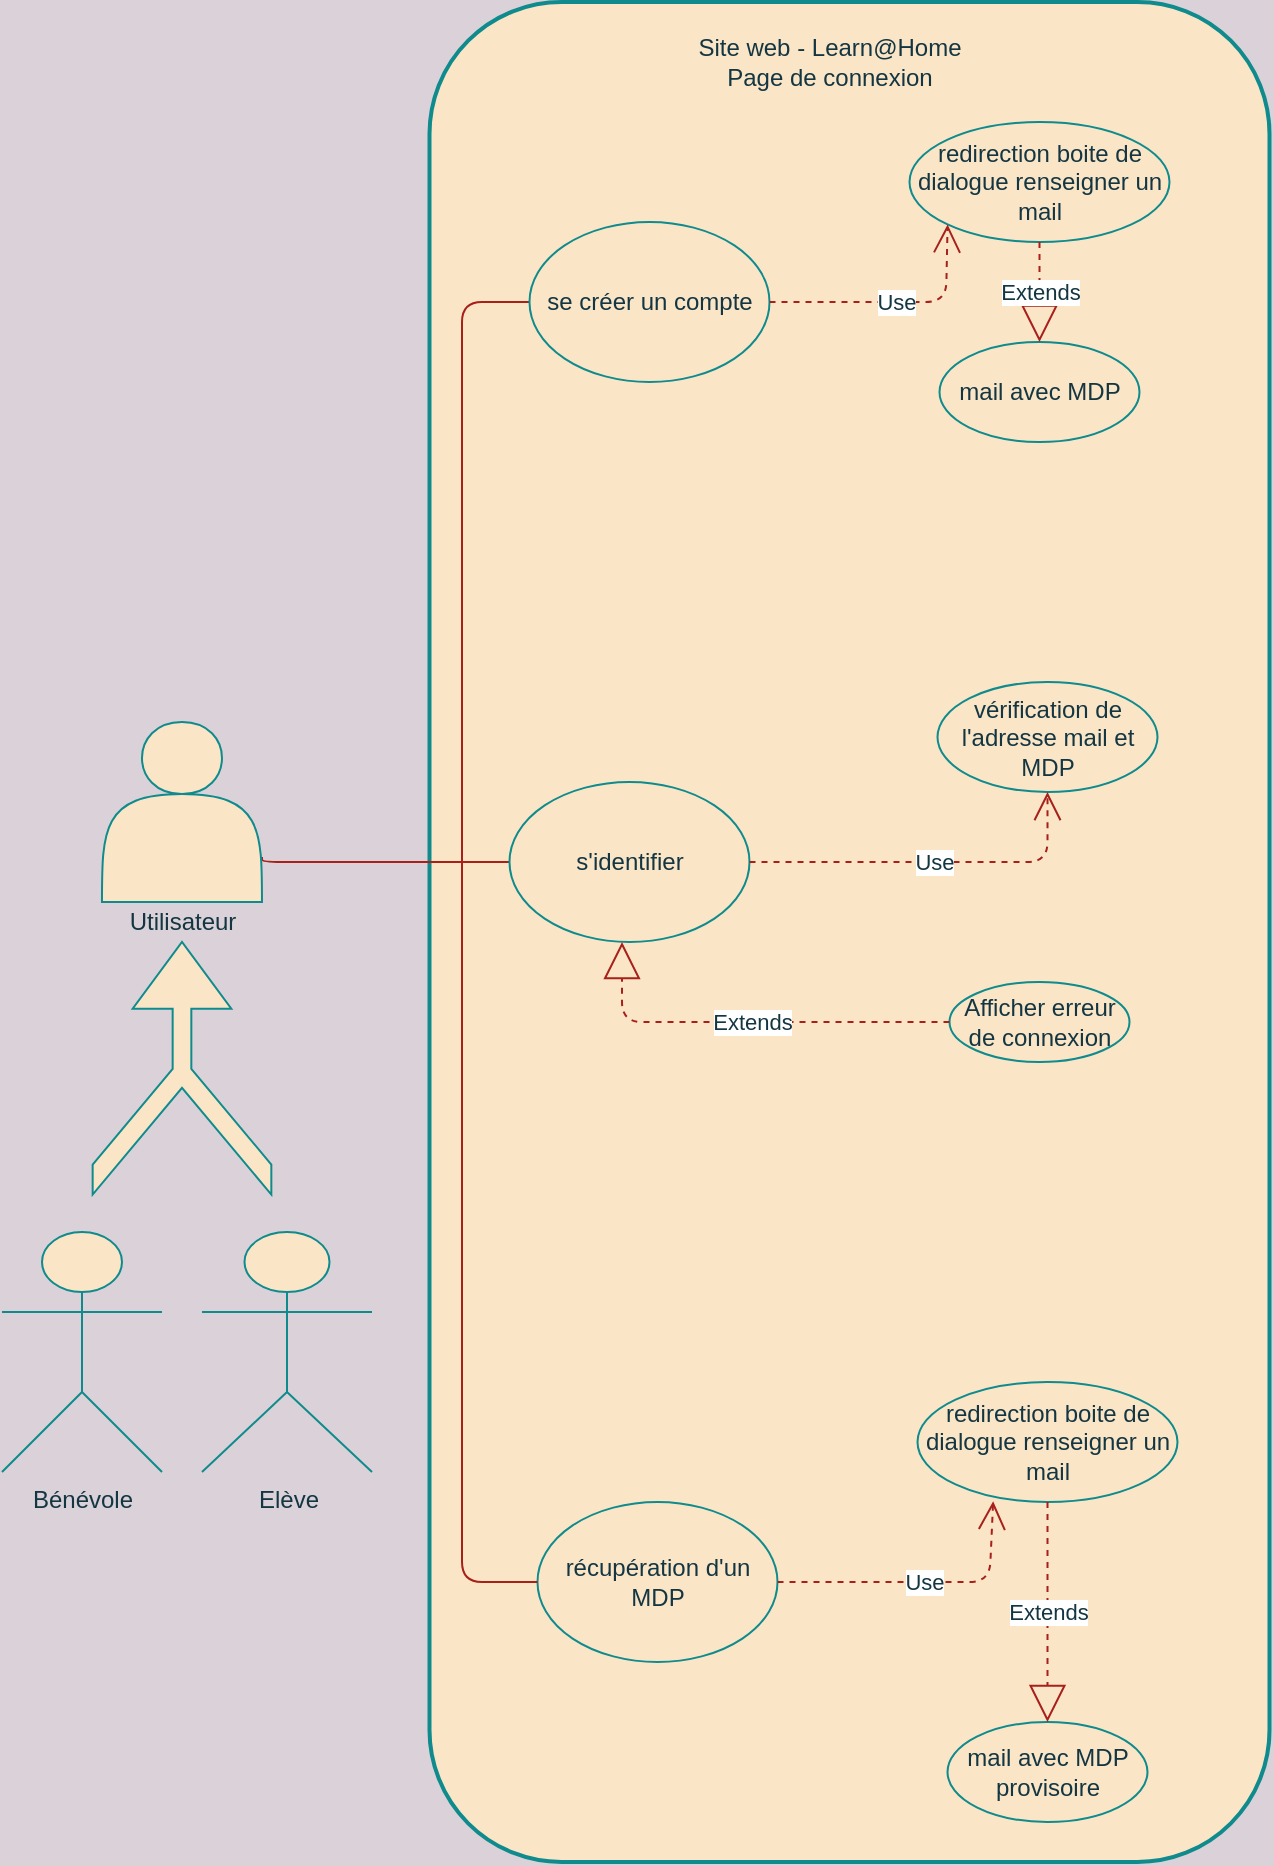 <mxfile version="15.4.1" type="github" pages="6">
  <diagram name="Connection" id="DMz5YVnqWzDvg8ptLJZD">
    <mxGraphModel dx="806" dy="490" grid="1" gridSize="10" guides="1" tooltips="1" connect="1" arrows="1" fold="1" page="1" pageScale="1" pageWidth="827" pageHeight="1169" background="#DAD2D8" math="0" shadow="0">
      <root>
        <mxCell id="T7-tP2VTI22xgJnf27IW-0" />
        <mxCell id="T7-tP2VTI22xgJnf27IW-1" parent="T7-tP2VTI22xgJnf27IW-0" />
        <mxCell id="T7-tP2VTI22xgJnf27IW-2" value="" style="whiteSpace=wrap;html=1;absoluteArcSize=1;arcSize=132;strokeWidth=2;fillColor=#FAE5C7;strokeColor=#0F8B8D;fontColor=#143642;glass=0;shadow=0;rounded=1;" parent="T7-tP2VTI22xgJnf27IW-1" vertex="1">
          <mxGeometry x="273.75" y="110" width="420" height="930" as="geometry" />
        </mxCell>
        <mxCell id="T7-tP2VTI22xgJnf27IW-9" value="Elève" style="shape=umlActor;verticalLabelPosition=bottom;verticalAlign=top;html=1;fillColor=#FAE5C7;strokeColor=#0F8B8D;fontColor=#143642;rounded=1;" parent="T7-tP2VTI22xgJnf27IW-1" vertex="1">
          <mxGeometry x="160" y="725" width="85" height="120" as="geometry" />
        </mxCell>
        <mxCell id="T7-tP2VTI22xgJnf27IW-15" value="Bénévole" style="shape=umlActor;verticalLabelPosition=bottom;verticalAlign=top;html=1;fillColor=#FAE5C7;strokeColor=#0F8B8D;fontColor=#143642;rounded=1;" parent="T7-tP2VTI22xgJnf27IW-1" vertex="1">
          <mxGeometry x="60" y="725" width="80" height="120" as="geometry" />
        </mxCell>
        <mxCell id="T7-tP2VTI22xgJnf27IW-16" value="Site web - Learn@Home&lt;br&gt;Page de connexion" style="text;html=1;strokeColor=none;fillColor=none;align=center;verticalAlign=middle;whiteSpace=wrap;fontColor=#143642;rounded=1;" parent="T7-tP2VTI22xgJnf27IW-1" vertex="1">
          <mxGeometry x="378.75" y="130" width="190" height="20" as="geometry" />
        </mxCell>
        <mxCell id="vIFXc8-yqB_IbpnFypGw-37" style="edgeStyle=orthogonalEdgeStyle;rounded=1;orthogonalLoop=1;jettySize=auto;html=1;exitX=0;exitY=0.5;exitDx=0;exitDy=0;fontColor=#143642;strokeColor=#A8201A;fillColor=#FAE5C7;endArrow=none;endFill=0;" parent="T7-tP2VTI22xgJnf27IW-1" source="T7-tP2VTI22xgJnf27IW-18" edge="1">
          <mxGeometry relative="1" as="geometry">
            <mxPoint x="284" y="540" as="targetPoint" />
          </mxGeometry>
        </mxCell>
        <mxCell id="T7-tP2VTI22xgJnf27IW-18" value="s&#39;identifier" style="ellipse;whiteSpace=wrap;html=1;fillColor=#FAE5C7;strokeColor=#0F8B8D;fontColor=#143642;rounded=1;" parent="T7-tP2VTI22xgJnf27IW-1" vertex="1">
          <mxGeometry x="313.75" y="500" width="120" height="80" as="geometry" />
        </mxCell>
        <mxCell id="T7-tP2VTI22xgJnf27IW-25" value="Afficher erreur de connexion" style="ellipse;whiteSpace=wrap;html=1;fillColor=#FAE5C7;strokeColor=#0F8B8D;fontColor=#143642;rounded=1;" parent="T7-tP2VTI22xgJnf27IW-1" vertex="1">
          <mxGeometry x="533.75" y="600" width="90" height="40" as="geometry" />
        </mxCell>
        <mxCell id="T7-tP2VTI22xgJnf27IW-26" value="redirection boite de dialogue renseigner un mail" style="ellipse;whiteSpace=wrap;html=1;fillColor=#FAE5C7;strokeColor=#0F8B8D;fontColor=#143642;rounded=1;" parent="T7-tP2VTI22xgJnf27IW-1" vertex="1">
          <mxGeometry x="513.75" y="170" width="130" height="60" as="geometry" />
        </mxCell>
        <mxCell id="T7-tP2VTI22xgJnf27IW-37" value="récupération d&#39;un MDP" style="ellipse;whiteSpace=wrap;html=1;fillColor=#FAE5C7;strokeColor=#0F8B8D;fontColor=#143642;rounded=1;" parent="T7-tP2VTI22xgJnf27IW-1" vertex="1">
          <mxGeometry x="327.75" y="860" width="120" height="80" as="geometry" />
        </mxCell>
        <mxCell id="vIFXc8-yqB_IbpnFypGw-35" style="edgeStyle=orthogonalEdgeStyle;rounded=1;orthogonalLoop=1;jettySize=auto;html=1;exitX=0;exitY=0.5;exitDx=0;exitDy=0;entryX=0;entryY=0.5;entryDx=0;entryDy=0;fontColor=#143642;strokeColor=#A8201A;fillColor=#FAE5C7;endArrow=none;endFill=0;" parent="T7-tP2VTI22xgJnf27IW-1" source="T7-tP2VTI22xgJnf27IW-38" target="T7-tP2VTI22xgJnf27IW-37" edge="1">
          <mxGeometry relative="1" as="geometry">
            <Array as="points">
              <mxPoint x="290" y="260" />
              <mxPoint x="290" y="900" />
            </Array>
          </mxGeometry>
        </mxCell>
        <mxCell id="T7-tP2VTI22xgJnf27IW-38" value="se créer un compte" style="ellipse;whiteSpace=wrap;html=1;fillColor=#FAE5C7;strokeColor=#0F8B8D;fontColor=#143642;rounded=1;" parent="T7-tP2VTI22xgJnf27IW-1" vertex="1">
          <mxGeometry x="323.75" y="220" width="120" height="80" as="geometry" />
        </mxCell>
        <mxCell id="T7-tP2VTI22xgJnf27IW-58" value="" style="edgeStyle=orthogonalEdgeStyle;orthogonalLoop=1;jettySize=auto;html=1;endArrow=none;" parent="T7-tP2VTI22xgJnf27IW-1" edge="1">
          <mxGeometry relative="1" as="geometry">
            <mxPoint x="153.75" y="500" as="sourcePoint" />
            <mxPoint x="153.75" y="500" as="targetPoint" />
          </mxGeometry>
        </mxCell>
        <mxCell id="vIFXc8-yqB_IbpnFypGw-38" style="edgeStyle=orthogonalEdgeStyle;rounded=1;orthogonalLoop=1;jettySize=auto;html=1;exitX=1;exitY=0.75;exitDx=0;exitDy=0;fontColor=#143642;endArrow=none;endFill=0;strokeColor=#A8201A;fillColor=#FAE5C7;" parent="T7-tP2VTI22xgJnf27IW-1" source="vIFXc8-yqB_IbpnFypGw-0" edge="1">
          <mxGeometry relative="1" as="geometry">
            <mxPoint x="290" y="540" as="targetPoint" />
            <Array as="points">
              <mxPoint x="190" y="540" />
            </Array>
          </mxGeometry>
        </mxCell>
        <mxCell id="vIFXc8-yqB_IbpnFypGw-0" value="" style="shape=actor;whiteSpace=wrap;html=1;fontColor=#143642;strokeColor=#0F8B8D;fillColor=#FAE5C7;rounded=1;" parent="T7-tP2VTI22xgJnf27IW-1" vertex="1">
          <mxGeometry x="109.99" y="470" width="80" height="90" as="geometry" />
        </mxCell>
        <mxCell id="vIFXc8-yqB_IbpnFypGw-7" value="" style="html=1;shadow=0;dashed=0;align=center;verticalAlign=middle;shape=mxgraph.arrows2.tailedNotchedArrow;dy1=4.67;dx1=33.33;notch=53.34;arrowHead=20;dx2=15.01;dy2=44.67;rounded=1;fontColor=#143642;strokeColor=#0F8B8D;fillColor=#FAE5C7;rotation=-90;" parent="T7-tP2VTI22xgJnf27IW-1" vertex="1">
          <mxGeometry x="86.87" y="583.76" width="126.25" height="118.75" as="geometry" />
        </mxCell>
        <mxCell id="vIFXc8-yqB_IbpnFypGw-26" value="mail avec MDP" style="ellipse;whiteSpace=wrap;html=1;fillColor=#FAE5C7;strokeColor=#0F8B8D;fontColor=#143642;rounded=1;" parent="T7-tP2VTI22xgJnf27IW-1" vertex="1">
          <mxGeometry x="528.75" y="280" width="100" height="50" as="geometry" />
        </mxCell>
        <mxCell id="vIFXc8-yqB_IbpnFypGw-30" value="vérification de l&#39;adresse mail et MDP" style="ellipse;whiteSpace=wrap;html=1;fillColor=#FAE5C7;strokeColor=#0F8B8D;fontColor=#143642;rounded=1;" parent="T7-tP2VTI22xgJnf27IW-1" vertex="1">
          <mxGeometry x="527.75" y="450" width="110" height="55" as="geometry" />
        </mxCell>
        <mxCell id="vIFXc8-yqB_IbpnFypGw-31" value="Use" style="endArrow=open;endSize=12;dashed=1;html=1;fontColor=#143642;strokeColor=#A8201A;fillColor=#FAE5C7;entryX=0.5;entryY=1;entryDx=0;entryDy=0;exitX=1;exitY=0.5;exitDx=0;exitDy=0;" parent="T7-tP2VTI22xgJnf27IW-1" source="T7-tP2VTI22xgJnf27IW-18" target="vIFXc8-yqB_IbpnFypGw-30" edge="1">
          <mxGeometry width="160" relative="1" as="geometry">
            <mxPoint x="433.75" y="450" as="sourcePoint" />
            <mxPoint x="593.75" y="450" as="targetPoint" />
            <Array as="points">
              <mxPoint x="582.75" y="540" />
            </Array>
          </mxGeometry>
        </mxCell>
        <mxCell id="vIFXc8-yqB_IbpnFypGw-32" style="edgeStyle=orthogonalEdgeStyle;rounded=1;orthogonalLoop=1;jettySize=auto;html=1;exitX=0.5;exitY=1;exitDx=0;exitDy=0;fontColor=#143642;strokeColor=#A8201A;fillColor=#FAE5C7;" parent="T7-tP2VTI22xgJnf27IW-1" source="T7-tP2VTI22xgJnf27IW-25" target="T7-tP2VTI22xgJnf27IW-25" edge="1">
          <mxGeometry relative="1" as="geometry" />
        </mxCell>
        <mxCell id="vIFXc8-yqB_IbpnFypGw-39" value="Utilisateur" style="html=1;rounded=1;fontColor=#143642;strokeColor=none;fillColor=none;gradientColor=none;" parent="T7-tP2VTI22xgJnf27IW-1" vertex="1">
          <mxGeometry x="94.99" y="560" width="110" height="20" as="geometry" />
        </mxCell>
        <mxCell id="vIFXc8-yqB_IbpnFypGw-43" value="redirection boite de dialogue renseigner un mail" style="ellipse;whiteSpace=wrap;html=1;fillColor=#FAE5C7;strokeColor=#0F8B8D;fontColor=#143642;rounded=1;" parent="T7-tP2VTI22xgJnf27IW-1" vertex="1">
          <mxGeometry x="517.75" y="800" width="130" height="60" as="geometry" />
        </mxCell>
        <mxCell id="vIFXc8-yqB_IbpnFypGw-44" value="mail avec MDP provisoire" style="ellipse;whiteSpace=wrap;html=1;fillColor=#FAE5C7;strokeColor=#0F8B8D;fontColor=#143642;rounded=1;" parent="T7-tP2VTI22xgJnf27IW-1" vertex="1">
          <mxGeometry x="532.75" y="970" width="100" height="50" as="geometry" />
        </mxCell>
        <mxCell id="vIFXc8-yqB_IbpnFypGw-45" value="Use" style="endArrow=open;endSize=12;dashed=1;html=1;fontColor=#143642;strokeColor=#A8201A;fillColor=#FAE5C7;entryX=0.291;entryY=0.994;entryDx=0;entryDy=0;entryPerimeter=0;exitX=1;exitY=0.5;exitDx=0;exitDy=0;" parent="T7-tP2VTI22xgJnf27IW-1" source="T7-tP2VTI22xgJnf27IW-37" target="vIFXc8-yqB_IbpnFypGw-43" edge="1">
          <mxGeometry width="160" relative="1" as="geometry">
            <mxPoint x="453.75" y="780" as="sourcePoint" />
            <mxPoint x="617.75" y="760" as="targetPoint" />
            <Array as="points">
              <mxPoint x="493.75" y="900" />
              <mxPoint x="553.75" y="900" />
            </Array>
          </mxGeometry>
        </mxCell>
        <mxCell id="SIkhqP-_GWV80EuBHRG2-3" value="Extends" style="endArrow=block;endSize=16;endFill=0;html=1;dashed=1;fontColor=#143642;strokeColor=#A8201A;fillColor=#FAE5C7;exitX=0;exitY=0.5;exitDx=0;exitDy=0;" parent="T7-tP2VTI22xgJnf27IW-1" source="T7-tP2VTI22xgJnf27IW-25" edge="1">
          <mxGeometry x="-0.034" width="160" relative="1" as="geometry">
            <mxPoint x="390" y="610" as="sourcePoint" />
            <mxPoint x="370" y="580" as="targetPoint" />
            <Array as="points">
              <mxPoint x="370" y="620" />
            </Array>
            <mxPoint as="offset" />
          </mxGeometry>
        </mxCell>
        <mxCell id="AV5BpGggAsdunmAclBKS-2" value="Extends" style="endArrow=block;endSize=16;endFill=0;html=1;dashed=1;fontColor=#143642;strokeColor=#A8201A;fillColor=#FAE5C7;exitX=0.5;exitY=1;exitDx=0;exitDy=0;entryX=0.5;entryY=0;entryDx=0;entryDy=0;" parent="T7-tP2VTI22xgJnf27IW-1" source="vIFXc8-yqB_IbpnFypGw-43" target="vIFXc8-yqB_IbpnFypGw-44" edge="1">
          <mxGeometry width="160" relative="1" as="geometry">
            <mxPoint x="357.75" y="980" as="sourcePoint" />
            <mxPoint x="517.75" y="980" as="targetPoint" />
          </mxGeometry>
        </mxCell>
        <mxCell id="AV5BpGggAsdunmAclBKS-3" value="Use" style="endArrow=open;endSize=12;dashed=1;html=1;fontColor=#143642;strokeColor=#A8201A;fillColor=#FAE5C7;entryX=0;entryY=1;entryDx=0;entryDy=0;exitX=1;exitY=0.5;exitDx=0;exitDy=0;" parent="T7-tP2VTI22xgJnf27IW-1" source="T7-tP2VTI22xgJnf27IW-38" target="T7-tP2VTI22xgJnf27IW-26" edge="1">
          <mxGeometry width="160" relative="1" as="geometry">
            <mxPoint x="443.75" y="255" as="sourcePoint" />
            <mxPoint x="592.75" y="220" as="targetPoint" />
            <Array as="points">
              <mxPoint x="532" y="260" />
            </Array>
          </mxGeometry>
        </mxCell>
        <mxCell id="AV5BpGggAsdunmAclBKS-4" value="Extends" style="endArrow=block;endSize=16;endFill=0;html=1;dashed=1;fontColor=#143642;strokeColor=#A8201A;fillColor=#FAE5C7;exitX=0.5;exitY=1;exitDx=0;exitDy=0;entryX=0.5;entryY=0;entryDx=0;entryDy=0;" parent="T7-tP2VTI22xgJnf27IW-1" source="T7-tP2VTI22xgJnf27IW-26" target="vIFXc8-yqB_IbpnFypGw-26" edge="1">
          <mxGeometry width="160" relative="1" as="geometry">
            <mxPoint x="578" y="240" as="sourcePoint" />
            <mxPoint x="578" y="280" as="targetPoint" />
          </mxGeometry>
        </mxCell>
      </root>
    </mxGraphModel>
  </diagram>
  <diagram name="Tableau de bord" id="7vRNYoXHy6zofyaoq5lK">
    <mxGraphModel dx="806" dy="490" grid="1" gridSize="10" guides="1" tooltips="1" connect="1" arrows="1" fold="1" page="1" pageScale="1" pageWidth="827" pageHeight="1169" background="#DAD2D8" math="0" shadow="0">
      <root>
        <mxCell id="w_TpRDTI5Lo37MBMUi1Y-0" />
        <mxCell id="w_TpRDTI5Lo37MBMUi1Y-1" parent="w_TpRDTI5Lo37MBMUi1Y-0" />
        <mxCell id="w_TpRDTI5Lo37MBMUi1Y-2" value="" style="rounded=1;whiteSpace=wrap;html=1;absoluteArcSize=1;arcSize=122;strokeWidth=2;fillColor=#FAE5C7;strokeColor=#0F8B8D;fontColor=#143642;" parent="w_TpRDTI5Lo37MBMUi1Y-1" vertex="1">
          <mxGeometry x="148.5" y="40" width="530" height="1060" as="geometry" />
        </mxCell>
        <mxCell id="yxCfLfp56Zcecskfy1Bl-11" style="edgeStyle=orthogonalEdgeStyle;rounded=1;orthogonalLoop=1;jettySize=auto;html=1;exitX=0;exitY=0.333;exitDx=0;exitDy=0;exitPerimeter=0;entryX=1;entryY=0.5;entryDx=0;entryDy=0;fontColor=#143642;endArrow=none;endFill=0;strokeColor=#A8201A;fillColor=#FAE5C7;" parent="w_TpRDTI5Lo37MBMUi1Y-1" source="w_TpRDTI5Lo37MBMUi1Y-15" target="iO--3B0f1CHQBaqf1IRb-0" edge="1">
          <mxGeometry relative="1" as="geometry" />
        </mxCell>
        <mxCell id="yxCfLfp56Zcecskfy1Bl-12" style="edgeStyle=orthogonalEdgeStyle;rounded=1;orthogonalLoop=1;jettySize=auto;html=1;exitX=0;exitY=0.333;exitDx=0;exitDy=0;exitPerimeter=0;entryX=1;entryY=0.5;entryDx=0;entryDy=0;fontColor=#143642;endArrow=none;endFill=0;strokeColor=#A8201A;fillColor=#FAE5C7;" parent="w_TpRDTI5Lo37MBMUi1Y-1" source="w_TpRDTI5Lo37MBMUi1Y-15" target="yxCfLfp56Zcecskfy1Bl-2" edge="1">
          <mxGeometry relative="1" as="geometry" />
        </mxCell>
        <mxCell id="yxCfLfp56Zcecskfy1Bl-13" style="edgeStyle=orthogonalEdgeStyle;rounded=1;orthogonalLoop=1;jettySize=auto;html=1;exitX=0;exitY=0.333;exitDx=0;exitDy=0;exitPerimeter=0;entryX=1;entryY=0.5;entryDx=0;entryDy=0;fontColor=#143642;endArrow=none;endFill=0;strokeColor=#A8201A;fillColor=#FAE5C7;" parent="w_TpRDTI5Lo37MBMUi1Y-1" source="w_TpRDTI5Lo37MBMUi1Y-15" target="yxCfLfp56Zcecskfy1Bl-3" edge="1">
          <mxGeometry relative="1" as="geometry">
            <Array as="points">
              <mxPoint x="600" y="520" />
              <mxPoint x="600" y="690" />
            </Array>
          </mxGeometry>
        </mxCell>
        <mxCell id="yxCfLfp56Zcecskfy1Bl-14" style="edgeStyle=orthogonalEdgeStyle;rounded=1;orthogonalLoop=1;jettySize=auto;html=1;exitX=0;exitY=0.333;exitDx=0;exitDy=0;exitPerimeter=0;entryX=1;entryY=0.5;entryDx=0;entryDy=0;fontColor=#143642;endArrow=none;endFill=0;strokeColor=#A8201A;fillColor=#FAE5C7;" parent="w_TpRDTI5Lo37MBMUi1Y-1" source="w_TpRDTI5Lo37MBMUi1Y-15" target="yxCfLfp56Zcecskfy1Bl-4" edge="1">
          <mxGeometry relative="1" as="geometry">
            <Array as="points">
              <mxPoint x="600" y="520" />
              <mxPoint x="600" y="910" />
            </Array>
          </mxGeometry>
        </mxCell>
        <mxCell id="w_TpRDTI5Lo37MBMUi1Y-15" value="Etudiant" style="shape=umlActor;verticalLabelPosition=bottom;verticalAlign=top;html=1;fillColor=#FAE5C7;strokeColor=#0F8B8D;fontColor=#143642;" parent="w_TpRDTI5Lo37MBMUi1Y-1" vertex="1">
          <mxGeometry x="703" y="450" width="100" height="210" as="geometry" />
        </mxCell>
        <mxCell id="w_TpRDTI5Lo37MBMUi1Y-16" value="Site web Learn@Home&lt;br&gt;Page tableau de bord" style="text;html=1;strokeColor=none;fillColor=none;align=center;verticalAlign=middle;whiteSpace=wrap;rounded=0;fontColor=#143642;" parent="w_TpRDTI5Lo37MBMUi1Y-1" vertex="1">
          <mxGeometry x="260" y="60" width="330" height="20" as="geometry" />
        </mxCell>
        <mxCell id="yxCfLfp56Zcecskfy1Bl-6" style="edgeStyle=orthogonalEdgeStyle;rounded=1;orthogonalLoop=1;jettySize=auto;html=1;exitX=1;exitY=0.333;exitDx=0;exitDy=0;exitPerimeter=0;entryX=0;entryY=0.5;entryDx=0;entryDy=0;fontColor=#143642;endArrow=none;endFill=0;strokeColor=#A8201A;fillColor=#FAE5C7;" parent="w_TpRDTI5Lo37MBMUi1Y-1" source="I6GStk3AaxL9Cx8yptqd-5" target="iO--3B0f1CHQBaqf1IRb-0" edge="1">
          <mxGeometry relative="1" as="geometry" />
        </mxCell>
        <mxCell id="yxCfLfp56Zcecskfy1Bl-7" style="edgeStyle=orthogonalEdgeStyle;rounded=1;orthogonalLoop=1;jettySize=auto;html=1;exitX=1;exitY=0.333;exitDx=0;exitDy=0;exitPerimeter=0;entryX=0;entryY=0.5;entryDx=0;entryDy=0;fontColor=#143642;endArrow=none;endFill=0;strokeColor=#A8201A;fillColor=#FAE5C7;" parent="w_TpRDTI5Lo37MBMUi1Y-1" source="I6GStk3AaxL9Cx8yptqd-5" target="yxCfLfp56Zcecskfy1Bl-2" edge="1">
          <mxGeometry relative="1" as="geometry" />
        </mxCell>
        <mxCell id="yxCfLfp56Zcecskfy1Bl-8" style="edgeStyle=orthogonalEdgeStyle;rounded=1;orthogonalLoop=1;jettySize=auto;html=1;exitX=1;exitY=0.333;exitDx=0;exitDy=0;exitPerimeter=0;entryX=0;entryY=0.5;entryDx=0;entryDy=0;fontColor=#143642;endArrow=none;endFill=0;strokeColor=#A8201A;fillColor=#FAE5C7;" parent="w_TpRDTI5Lo37MBMUi1Y-1" source="I6GStk3AaxL9Cx8yptqd-5" target="yxCfLfp56Zcecskfy1Bl-3" edge="1">
          <mxGeometry relative="1" as="geometry">
            <Array as="points">
              <mxPoint x="230" y="520" />
              <mxPoint x="230" y="690" />
            </Array>
          </mxGeometry>
        </mxCell>
        <mxCell id="I6GStk3AaxL9Cx8yptqd-5" value="Enseignant" style="shape=umlActor;verticalLabelPosition=bottom;verticalAlign=top;html=1;fillColor=#FAE5C7;strokeColor=#0F8B8D;fontColor=#143642;" parent="w_TpRDTI5Lo37MBMUi1Y-1" vertex="1">
          <mxGeometry x="23" y="450" width="100" height="210" as="geometry" />
        </mxCell>
        <mxCell id="iO--3B0f1CHQBaqf1IRb-0" value="consulter planning" style="ellipse;whiteSpace=wrap;html=1;fillColor=#FAE5C7;strokeColor=#0F8B8D;fontColor=#143642;strokeWidth=3;" parent="w_TpRDTI5Lo37MBMUi1Y-1" vertex="1">
          <mxGeometry x="345" y="130" width="157" height="100" as="geometry" />
        </mxCell>
        <mxCell id="yxCfLfp56Zcecskfy1Bl-2" value="voir les messages non lus&lt;br&gt;&amp;nbsp;du chat" style="ellipse;whiteSpace=wrap;html=1;fillColor=#FAE5C7;strokeColor=#0F8B8D;fontColor=#143642;strokeWidth=3;" parent="w_TpRDTI5Lo37MBMUi1Y-1" vertex="1">
          <mxGeometry x="346.5" y="370" width="157" height="100" as="geometry" />
        </mxCell>
        <mxCell id="yxCfLfp56Zcecskfy1Bl-3" value="consulter les contacts" style="ellipse;whiteSpace=wrap;html=1;fillColor=#FAE5C7;strokeColor=#0F8B8D;fontColor=#143642;strokeWidth=3;" parent="w_TpRDTI5Lo37MBMUi1Y-1" vertex="1">
          <mxGeometry x="335" y="640" width="157" height="100" as="geometry" />
        </mxCell>
        <mxCell id="yxCfLfp56Zcecskfy1Bl-4" value="consulter sa liste de tâches" style="ellipse;whiteSpace=wrap;html=1;fillColor=#FAE5C7;strokeColor=#0F8B8D;fontColor=#143642;strokeWidth=3;" parent="w_TpRDTI5Lo37MBMUi1Y-1" vertex="1">
          <mxGeometry x="345" y="860" width="157" height="100" as="geometry" />
        </mxCell>
        <mxCell id="yxCfLfp56Zcecskfy1Bl-18" value="renvoi page planning" style="ellipse;whiteSpace=wrap;html=1;fillColor=#FAE5C7;strokeColor=#67AB9F;fontColor=#143642;strokeWidth=3;" parent="w_TpRDTI5Lo37MBMUi1Y-1" vertex="1">
          <mxGeometry x="277" y="270" width="85" height="60" as="geometry" />
        </mxCell>
        <mxCell id="yxCfLfp56Zcecskfy1Bl-19" value="renvoi page chat" style="ellipse;whiteSpace=wrap;html=1;fillColor=#FAE5C7;strokeColor=#67AB9F;fontColor=#143642;strokeWidth=3;" parent="w_TpRDTI5Lo37MBMUi1Y-1" vertex="1">
          <mxGeometry x="277" y="500" width="85" height="60" as="geometry" />
        </mxCell>
        <mxCell id="yxCfLfp56Zcecskfy1Bl-21" value="renvoi page contacts" style="ellipse;whiteSpace=wrap;html=1;fillColor=#FAE5C7;strokeColor=#67AB9F;fontColor=#143642;strokeWidth=3;" parent="w_TpRDTI5Lo37MBMUi1Y-1" vertex="1">
          <mxGeometry x="260" y="770" width="85" height="60" as="geometry" />
        </mxCell>
        <mxCell id="yxCfLfp56Zcecskfy1Bl-23" value="renvoi page Gestion des tâches" style="ellipse;whiteSpace=wrap;html=1;fillColor=#FAE5C7;strokeColor=#67AB9F;fontColor=#143642;strokeWidth=3;" parent="w_TpRDTI5Lo37MBMUi1Y-1" vertex="1">
          <mxGeometry x="251.5" y="980" width="85" height="60" as="geometry" />
        </mxCell>
        <mxCell id="ihjIEii8rUMNL_wf_hiW-0" value="Extends" style="endArrow=block;endSize=16;endFill=0;html=1;fontColor=#143642;strokeColor=#A8201A;fillColor=#FAE5C7;entryX=0.5;entryY=0;entryDx=0;entryDy=0;exitX=0.024;exitY=0.679;exitDx=0;exitDy=0;exitPerimeter=0;dashed=1;" parent="w_TpRDTI5Lo37MBMUi1Y-1" source="yxCfLfp56Zcecskfy1Bl-4" target="yxCfLfp56Zcecskfy1Bl-23" edge="1">
          <mxGeometry width="160" relative="1" as="geometry">
            <mxPoint x="323" y="846" as="sourcePoint" />
            <mxPoint x="483" y="846" as="targetPoint" />
          </mxGeometry>
        </mxCell>
        <mxCell id="ihjIEii8rUMNL_wf_hiW-1" value="Extends" style="endArrow=block;endSize=16;endFill=0;html=1;fontColor=#143642;strokeColor=#A8201A;fillColor=#FAE5C7;entryX=0.611;entryY=-0.024;entryDx=0;entryDy=0;exitX=0.069;exitY=0.832;exitDx=0;exitDy=0;exitPerimeter=0;dashed=1;entryPerimeter=0;" parent="w_TpRDTI5Lo37MBMUi1Y-1" source="yxCfLfp56Zcecskfy1Bl-3" target="yxCfLfp56Zcecskfy1Bl-21" edge="1">
          <mxGeometry width="160" relative="1" as="geometry">
            <mxPoint x="366.998" y="597.9" as="sourcePoint" />
            <mxPoint x="301.73" y="644.61" as="targetPoint" />
          </mxGeometry>
        </mxCell>
        <mxCell id="ihjIEii8rUMNL_wf_hiW-2" value="Extends" style="endArrow=block;endSize=16;endFill=0;html=1;fontColor=#143642;strokeColor=#A8201A;fillColor=#FAE5C7;entryX=0.5;entryY=0;entryDx=0;entryDy=0;dashed=1;exitX=0;exitY=1;exitDx=0;exitDy=0;" parent="w_TpRDTI5Lo37MBMUi1Y-1" source="yxCfLfp56Zcecskfy1Bl-2" target="yxCfLfp56Zcecskfy1Bl-19" edge="1">
          <mxGeometry width="160" relative="1" as="geometry">
            <mxPoint x="373" y="396" as="sourcePoint" />
            <mxPoint x="313.005" y="450.0" as="targetPoint" />
          </mxGeometry>
        </mxCell>
        <mxCell id="ihjIEii8rUMNL_wf_hiW-3" value="Extends" style="endArrow=block;endSize=16;endFill=0;html=1;fontColor=#143642;strokeColor=#A8201A;fillColor=#FAE5C7;entryX=0.5;entryY=0;entryDx=0;entryDy=0;dashed=1;exitX=0;exitY=1;exitDx=0;exitDy=0;" parent="w_TpRDTI5Lo37MBMUi1Y-1" source="iO--3B0f1CHQBaqf1IRb-0" target="yxCfLfp56Zcecskfy1Bl-18" edge="1">
          <mxGeometry width="160" relative="1" as="geometry">
            <mxPoint x="387.467" y="259.999" as="sourcePoint" />
            <mxPoint x="313" y="284.66" as="targetPoint" />
          </mxGeometry>
        </mxCell>
      </root>
    </mxGraphModel>
  </diagram>
  <diagram name="chat" id="XCGGalB2610iWh_pyYio">
    <mxGraphModel dx="806" dy="490" grid="1" gridSize="10" guides="1" tooltips="1" connect="1" arrows="1" fold="1" page="1" pageScale="1" pageWidth="827" pageHeight="1169" background="#DAD2D8" math="0" shadow="0">
      <root>
        <mxCell id="jUjPNulSDmA4rLi2D7U4-0" />
        <mxCell id="jUjPNulSDmA4rLi2D7U4-1" parent="jUjPNulSDmA4rLi2D7U4-0" />
        <mxCell id="SbxhVR2RaEPP9orIsQn3-0" value="" style="rounded=1;whiteSpace=wrap;html=1;absoluteArcSize=1;arcSize=122;strokeWidth=2;fillColor=#FAE5C7;strokeColor=#0F8B8D;fontColor=#143642;" parent="jUjPNulSDmA4rLi2D7U4-1" vertex="1">
          <mxGeometry x="203" y="30" width="420" height="980" as="geometry" />
        </mxCell>
        <mxCell id="SbxhVR2RaEPP9orIsQn3-3" style="edgeStyle=orthogonalEdgeStyle;rounded=1;orthogonalLoop=1;jettySize=auto;html=1;exitX=1;exitY=0.333;exitDx=0;exitDy=0;exitPerimeter=0;entryX=0;entryY=0.5;entryDx=0;entryDy=0;fontColor=#143642;endArrow=classic;endFill=1;strokeColor=#A8201A;fillColor=#FAE5C7;" parent="jUjPNulSDmA4rLi2D7U4-1" source="SbxhVR2RaEPP9orIsQn3-7" target="SbxhVR2RaEPP9orIsQn3-14" edge="1">
          <mxGeometry relative="1" as="geometry" />
        </mxCell>
        <mxCell id="SbxhVR2RaEPP9orIsQn3-4" style="edgeStyle=orthogonalEdgeStyle;rounded=1;orthogonalLoop=1;jettySize=auto;html=1;exitX=1;exitY=0.333;exitDx=0;exitDy=0;exitPerimeter=0;entryX=0;entryY=0.5;entryDx=0;entryDy=0;fontColor=#143642;endArrow=classic;endFill=1;strokeColor=#A8201A;fillColor=#FAE5C7;" parent="jUjPNulSDmA4rLi2D7U4-1" source="SbxhVR2RaEPP9orIsQn3-7" target="SbxhVR2RaEPP9orIsQn3-13" edge="1">
          <mxGeometry relative="1" as="geometry" />
        </mxCell>
        <mxCell id="SbxhVR2RaEPP9orIsQn3-5" style="edgeStyle=orthogonalEdgeStyle;rounded=1;orthogonalLoop=1;jettySize=auto;html=1;exitX=1;exitY=0.333;exitDx=0;exitDy=0;exitPerimeter=0;entryX=0;entryY=0.5;entryDx=0;entryDy=0;fontColor=#143642;endArrow=classic;endFill=1;strokeColor=#A8201A;fillColor=#FAE5C7;" parent="jUjPNulSDmA4rLi2D7U4-1" source="SbxhVR2RaEPP9orIsQn3-7" target="SbxhVR2RaEPP9orIsQn3-12" edge="1">
          <mxGeometry relative="1" as="geometry" />
        </mxCell>
        <mxCell id="SbxhVR2RaEPP9orIsQn3-6" style="edgeStyle=orthogonalEdgeStyle;rounded=1;orthogonalLoop=1;jettySize=auto;html=1;exitX=1;exitY=0.333;exitDx=0;exitDy=0;exitPerimeter=0;entryX=0;entryY=0.5;entryDx=0;entryDy=0;fontColor=#143642;endArrow=classic;endFill=1;strokeColor=#A8201A;fillColor=#FAE5C7;" parent="jUjPNulSDmA4rLi2D7U4-1" source="SbxhVR2RaEPP9orIsQn3-7" target="SbxhVR2RaEPP9orIsQn3-11" edge="1">
          <mxGeometry relative="1" as="geometry" />
        </mxCell>
        <mxCell id="SbxhVR2RaEPP9orIsQn3-7" value="Bénévole" style="shape=umlActor;verticalLabelPosition=bottom;verticalAlign=top;html=1;fillColor=#FAE5C7;strokeColor=#0F8B8D;fontColor=#143642;" parent="jUjPNulSDmA4rLi2D7U4-1" vertex="1">
          <mxGeometry x="20" y="515" width="100" height="210" as="geometry" />
        </mxCell>
        <mxCell id="SbxhVR2RaEPP9orIsQn3-8" style="edgeStyle=orthogonalEdgeStyle;rounded=1;orthogonalLoop=1;jettySize=auto;html=1;exitX=0;exitY=0.333;exitDx=0;exitDy=0;exitPerimeter=0;entryX=1;entryY=0.5;entryDx=0;entryDy=0;fontColor=#143642;endArrow=classic;endFill=1;strokeColor=#A8201A;fillColor=#FAE5C7;" parent="jUjPNulSDmA4rLi2D7U4-1" source="SbxhVR2RaEPP9orIsQn3-9" target="SbxhVR2RaEPP9orIsQn3-13" edge="1">
          <mxGeometry relative="1" as="geometry" />
        </mxCell>
        <mxCell id="SbxhVR2RaEPP9orIsQn3-27" style="edgeStyle=orthogonalEdgeStyle;rounded=1;orthogonalLoop=1;jettySize=auto;html=1;exitX=0;exitY=0.333;exitDx=0;exitDy=0;exitPerimeter=0;entryX=1;entryY=0.5;entryDx=0;entryDy=0;fontColor=#143642;endArrow=classic;endFill=1;strokeColor=#A8201A;fillColor=#FAE5C7;" parent="jUjPNulSDmA4rLi2D7U4-1" source="SbxhVR2RaEPP9orIsQn3-9" target="SbxhVR2RaEPP9orIsQn3-11" edge="1">
          <mxGeometry relative="1" as="geometry" />
        </mxCell>
        <mxCell id="SbxhVR2RaEPP9orIsQn3-28" style="edgeStyle=orthogonalEdgeStyle;rounded=1;orthogonalLoop=1;jettySize=auto;html=1;exitX=0;exitY=0.333;exitDx=0;exitDy=0;exitPerimeter=0;entryX=1;entryY=0.5;entryDx=0;entryDy=0;fontColor=#143642;endArrow=classic;endFill=1;strokeColor=#A8201A;fillColor=#FAE5C7;" parent="jUjPNulSDmA4rLi2D7U4-1" source="SbxhVR2RaEPP9orIsQn3-9" target="SbxhVR2RaEPP9orIsQn3-12" edge="1">
          <mxGeometry relative="1" as="geometry" />
        </mxCell>
        <mxCell id="SbxhVR2RaEPP9orIsQn3-29" style="edgeStyle=orthogonalEdgeStyle;rounded=1;orthogonalLoop=1;jettySize=auto;html=1;exitX=0;exitY=0.333;exitDx=0;exitDy=0;exitPerimeter=0;entryX=1;entryY=0.5;entryDx=0;entryDy=0;fontColor=#143642;endArrow=classic;endFill=1;strokeColor=#A8201A;fillColor=#FAE5C7;" parent="jUjPNulSDmA4rLi2D7U4-1" source="SbxhVR2RaEPP9orIsQn3-9" target="SbxhVR2RaEPP9orIsQn3-14" edge="1">
          <mxGeometry relative="1" as="geometry" />
        </mxCell>
        <mxCell id="SbxhVR2RaEPP9orIsQn3-9" value="Elève" style="shape=umlActor;verticalLabelPosition=bottom;verticalAlign=top;html=1;fillColor=#FAE5C7;strokeColor=#0F8B8D;fontColor=#143642;" parent="jUjPNulSDmA4rLi2D7U4-1" vertex="1">
          <mxGeometry x="690" y="515" width="100" height="210" as="geometry" />
        </mxCell>
        <mxCell id="SbxhVR2RaEPP9orIsQn3-10" value="Site web Learn@Home&lt;br&gt;Page Chat" style="text;html=1;strokeColor=none;fillColor=none;align=center;verticalAlign=middle;whiteSpace=wrap;rounded=0;fontColor=#143642;" parent="jUjPNulSDmA4rLi2D7U4-1" vertex="1">
          <mxGeometry x="248" y="40" width="330" height="20" as="geometry" />
        </mxCell>
        <mxCell id="SbxhVR2RaEPP9orIsQn3-11" value="sélectionner un contact" style="ellipse;whiteSpace=wrap;html=1;fillColor=#FAE5C7;strokeColor=#0F8B8D;fontColor=#143642;strokeWidth=3;" parent="jUjPNulSDmA4rLi2D7U4-1" vertex="1">
          <mxGeometry x="332.5" y="130" width="157" height="100" as="geometry" />
        </mxCell>
        <mxCell id="SbxhVR2RaEPP9orIsQn3-12" value="visualiser ses salons de discussion" style="ellipse;whiteSpace=wrap;html=1;fillColor=#FAE5C7;strokeColor=#0F8B8D;fontColor=#143642;strokeWidth=3;" parent="jUjPNulSDmA4rLi2D7U4-1" vertex="1">
          <mxGeometry x="332.5" y="330" width="157" height="100" as="geometry" />
        </mxCell>
        <mxCell id="SbxhVR2RaEPP9orIsQn3-13" value="écrire à un contact" style="ellipse;whiteSpace=wrap;html=1;fillColor=#FAE5C7;strokeColor=#0F8B8D;fontColor=#143642;strokeWidth=3;" parent="jUjPNulSDmA4rLi2D7U4-1" vertex="1">
          <mxGeometry x="332.5" y="535" width="157" height="100" as="geometry" />
        </mxCell>
        <mxCell id="SbxhVR2RaEPP9orIsQn3-14" value="supprimer une discussion d&#39;un contact ou un salon" style="ellipse;whiteSpace=wrap;html=1;fillColor=#FAE5C7;strokeColor=#0F8B8D;fontColor=#143642;strokeWidth=3;" parent="jUjPNulSDmA4rLi2D7U4-1" vertex="1">
          <mxGeometry x="335" y="780" width="157" height="100" as="geometry" />
        </mxCell>
        <mxCell id="SbxhVR2RaEPP9orIsQn3-17" value="Extends" style="endArrow=block;endSize=16;endFill=0;html=1;fontColor=#143642;strokeColor=#A8201A;fillColor=#FAE5C7;exitX=0;exitY=1;exitDx=0;exitDy=0;entryX=0.5;entryY=0;entryDx=0;entryDy=0;dashed=1;" parent="jUjPNulSDmA4rLi2D7U4-1" source="SbxhVR2RaEPP9orIsQn3-11" target="SbxhVR2RaEPP9orIsQn3-18" edge="1">
          <mxGeometry width="160" relative="1" as="geometry">
            <mxPoint x="310" y="220" as="sourcePoint" />
            <mxPoint x="320" y="230" as="targetPoint" />
          </mxGeometry>
        </mxCell>
        <mxCell id="SbxhVR2RaEPP9orIsQn3-18" value="fiche du contact" style="ellipse;whiteSpace=wrap;html=1;fillColor=#FAE5C7;strokeColor=#67AB9F;fontColor=#143642;strokeWidth=3;" parent="jUjPNulSDmA4rLi2D7U4-1" vertex="1">
          <mxGeometry x="260" y="250" width="85" height="60" as="geometry" />
        </mxCell>
        <mxCell id="SbxhVR2RaEPP9orIsQn3-19" value="Extends" style="endArrow=block;endSize=16;endFill=0;html=1;fontColor=#143642;strokeColor=#A8201A;fillColor=#FAE5C7;exitX=0.812;exitY=0.9;exitDx=0;exitDy=0;entryX=0.5;entryY=0;entryDx=0;entryDy=0;exitPerimeter=0;dashed=1;" parent="jUjPNulSDmA4rLi2D7U4-1" source="SbxhVR2RaEPP9orIsQn3-12" target="SbxhVR2RaEPP9orIsQn3-20" edge="1">
          <mxGeometry width="160" relative="1" as="geometry">
            <mxPoint x="357.17" y="369.998" as="sourcePoint" />
            <mxPoint x="320" y="424.53" as="targetPoint" />
          </mxGeometry>
        </mxCell>
        <mxCell id="SbxhVR2RaEPP9orIsQn3-20" value="salon de discussion" style="ellipse;whiteSpace=wrap;html=1;fillColor=#FAE5C7;strokeColor=#67AB9F;fontColor=#143642;strokeWidth=3;" parent="jUjPNulSDmA4rLi2D7U4-1" vertex="1">
          <mxGeometry x="460" y="455" width="85" height="60" as="geometry" />
        </mxCell>
      </root>
    </mxGraphModel>
  </diagram>
  <diagram name="calendrier" id="0_O6Pmq6TEKiq96XmSJO">
    <mxGraphModel dx="806" dy="490" grid="1" gridSize="10" guides="1" tooltips="1" connect="1" arrows="1" fold="1" page="1" pageScale="1" pageWidth="827" pageHeight="1169" background="#DAD2D8" math="0" shadow="0">
      <root>
        <mxCell id="DOf-S0gyCv8YP7Yz2hiO-0" />
        <mxCell id="DOf-S0gyCv8YP7Yz2hiO-1" parent="DOf-S0gyCv8YP7Yz2hiO-0" />
        <mxCell id="1ntwQA6LffT0qTcVlcce-0" value="" style="rounded=1;whiteSpace=wrap;html=1;absoluteArcSize=1;arcSize=122;strokeWidth=2;fillColor=#FAE5C7;strokeColor=#0F8B8D;fontColor=#143642;" parent="DOf-S0gyCv8YP7Yz2hiO-1" vertex="1">
          <mxGeometry x="203" y="30" width="420" height="1120" as="geometry" />
        </mxCell>
        <mxCell id="1ntwQA6LffT0qTcVlcce-1" style="edgeStyle=orthogonalEdgeStyle;rounded=1;orthogonalLoop=1;jettySize=auto;html=1;exitX=1;exitY=0.333;exitDx=0;exitDy=0;exitPerimeter=0;entryX=0;entryY=0.5;entryDx=0;entryDy=0;fontColor=#143642;endArrow=classic;endFill=1;strokeColor=#A8201A;fillColor=#FAE5C7;" parent="DOf-S0gyCv8YP7Yz2hiO-1" source="1ntwQA6LffT0qTcVlcce-7" target="1ntwQA6LffT0qTcVlcce-18" edge="1">
          <mxGeometry relative="1" as="geometry" />
        </mxCell>
        <mxCell id="1ntwQA6LffT0qTcVlcce-2" style="edgeStyle=orthogonalEdgeStyle;rounded=1;orthogonalLoop=1;jettySize=auto;html=1;exitX=1;exitY=0.333;exitDx=0;exitDy=0;exitPerimeter=0;entryX=0;entryY=0.5;entryDx=0;entryDy=0;fontColor=#143642;endArrow=classic;endFill=1;strokeColor=#A8201A;fillColor=#FAE5C7;" parent="DOf-S0gyCv8YP7Yz2hiO-1" source="1ntwQA6LffT0qTcVlcce-7" target="1ntwQA6LffT0qTcVlcce-17" edge="1">
          <mxGeometry relative="1" as="geometry" />
        </mxCell>
        <mxCell id="1ntwQA6LffT0qTcVlcce-3" style="edgeStyle=orthogonalEdgeStyle;rounded=1;orthogonalLoop=1;jettySize=auto;html=1;exitX=1;exitY=0.333;exitDx=0;exitDy=0;exitPerimeter=0;entryX=0;entryY=0.5;entryDx=0;entryDy=0;fontColor=#143642;endArrow=classic;endFill=1;strokeColor=#A8201A;fillColor=#FAE5C7;" parent="DOf-S0gyCv8YP7Yz2hiO-1" source="1ntwQA6LffT0qTcVlcce-7" target="1ntwQA6LffT0qTcVlcce-16" edge="1">
          <mxGeometry relative="1" as="geometry" />
        </mxCell>
        <mxCell id="1ntwQA6LffT0qTcVlcce-4" style="edgeStyle=orthogonalEdgeStyle;rounded=1;orthogonalLoop=1;jettySize=auto;html=1;exitX=1;exitY=0.333;exitDx=0;exitDy=0;exitPerimeter=0;entryX=0;entryY=0.5;entryDx=0;entryDy=0;fontColor=#143642;endArrow=classic;endFill=1;strokeColor=#A8201A;fillColor=#FAE5C7;" parent="DOf-S0gyCv8YP7Yz2hiO-1" source="1ntwQA6LffT0qTcVlcce-7" target="1ntwQA6LffT0qTcVlcce-15" edge="1">
          <mxGeometry relative="1" as="geometry" />
        </mxCell>
        <mxCell id="1ntwQA6LffT0qTcVlcce-6" style="edgeStyle=orthogonalEdgeStyle;rounded=1;orthogonalLoop=1;jettySize=auto;html=1;exitX=1;exitY=0.333;exitDx=0;exitDy=0;exitPerimeter=0;entryX=0;entryY=0.5;entryDx=0;entryDy=0;fontColor=#143642;endArrow=classic;endFill=1;strokeColor=#A8201A;fillColor=#FAE5C7;" parent="DOf-S0gyCv8YP7Yz2hiO-1" source="1ntwQA6LffT0qTcVlcce-7" target="1ntwQA6LffT0qTcVlcce-13" edge="1">
          <mxGeometry relative="1" as="geometry" />
        </mxCell>
        <mxCell id="1ntwQA6LffT0qTcVlcce-7" value="Bénévole" style="shape=umlActor;verticalLabelPosition=bottom;verticalAlign=top;html=1;fillColor=#FAE5C7;strokeColor=#0F8B8D;fontColor=#143642;" parent="DOf-S0gyCv8YP7Yz2hiO-1" vertex="1">
          <mxGeometry x="20" y="515" width="100" height="210" as="geometry" />
        </mxCell>
        <mxCell id="1ntwQA6LffT0qTcVlcce-32" style="edgeStyle=orthogonalEdgeStyle;rounded=1;orthogonalLoop=1;jettySize=auto;html=1;exitX=0;exitY=0.333;exitDx=0;exitDy=0;exitPerimeter=0;entryX=1;entryY=0.5;entryDx=0;entryDy=0;fontColor=#143642;endArrow=classic;endFill=1;strokeColor=#A8201A;fillColor=#FAE5C7;" parent="DOf-S0gyCv8YP7Yz2hiO-1" source="1ntwQA6LffT0qTcVlcce-11" target="1ntwQA6LffT0qTcVlcce-15" edge="1">
          <mxGeometry relative="1" as="geometry" />
        </mxCell>
        <mxCell id="1ntwQA6LffT0qTcVlcce-11" value="Elève" style="shape=umlActor;verticalLabelPosition=bottom;verticalAlign=top;html=1;fillColor=#FAE5C7;strokeColor=#0F8B8D;fontColor=#143642;" parent="DOf-S0gyCv8YP7Yz2hiO-1" vertex="1">
          <mxGeometry x="690" y="515" width="100" height="210" as="geometry" />
        </mxCell>
        <mxCell id="1ntwQA6LffT0qTcVlcce-12" value="Site web Learn@Home&lt;br&gt;Page Calendrier" style="text;html=1;strokeColor=none;fillColor=none;align=center;verticalAlign=middle;whiteSpace=wrap;rounded=0;fontColor=#143642;" parent="DOf-S0gyCv8YP7Yz2hiO-1" vertex="1">
          <mxGeometry x="248" y="40" width="330" height="20" as="geometry" />
        </mxCell>
        <mxCell id="1ntwQA6LffT0qTcVlcce-13" value="sélectionner un contact" style="ellipse;whiteSpace=wrap;html=1;fillColor=#FAE5C7;strokeColor=#0F8B8D;fontColor=#143642;strokeWidth=3;" parent="DOf-S0gyCv8YP7Yz2hiO-1" vertex="1">
          <mxGeometry x="334" y="90" width="157" height="100" as="geometry" />
        </mxCell>
        <mxCell id="1ntwQA6LffT0qTcVlcce-15" value="visualiser son calendrier" style="ellipse;whiteSpace=wrap;html=1;fillColor=#FAE5C7;strokeColor=#0F8B8D;fontColor=#143642;strokeWidth=3;" parent="DOf-S0gyCv8YP7Yz2hiO-1" vertex="1">
          <mxGeometry x="335" y="300" width="157" height="100" as="geometry" />
        </mxCell>
        <mxCell id="1ntwQA6LffT0qTcVlcce-16" value="écrire une note" style="ellipse;whiteSpace=wrap;html=1;fillColor=#FAE5C7;strokeColor=#0F8B8D;fontColor=#143642;strokeWidth=3;" parent="DOf-S0gyCv8YP7Yz2hiO-1" vertex="1">
          <mxGeometry x="335" y="500" width="157" height="100" as="geometry" />
        </mxCell>
        <mxCell id="1ntwQA6LffT0qTcVlcce-17" value="prendre rendez-vous avec un contact" style="ellipse;whiteSpace=wrap;html=1;fillColor=#FAE5C7;strokeColor=#0F8B8D;fontColor=#143642;strokeWidth=3;" parent="DOf-S0gyCv8YP7Yz2hiO-1" vertex="1">
          <mxGeometry x="334" y="725" width="157" height="100" as="geometry" />
        </mxCell>
        <mxCell id="1ntwQA6LffT0qTcVlcce-18" value="consulter la liste de tâche d&#39;un contact" style="ellipse;whiteSpace=wrap;html=1;fillColor=#FAE5C7;strokeColor=#0F8B8D;fontColor=#143642;strokeWidth=3;" parent="DOf-S0gyCv8YP7Yz2hiO-1" vertex="1">
          <mxGeometry x="332.5" y="962" width="157" height="100" as="geometry" />
        </mxCell>
        <mxCell id="1ntwQA6LffT0qTcVlcce-19" value="Extends" style="endArrow=block;endSize=16;endFill=0;html=1;fontColor=#143642;strokeColor=#A8201A;fillColor=#FAE5C7;exitX=0;exitY=1;exitDx=0;exitDy=0;entryX=0.5;entryY=0;entryDx=0;entryDy=0;dashed=1;" parent="DOf-S0gyCv8YP7Yz2hiO-1" source="1ntwQA6LffT0qTcVlcce-13" target="1ntwQA6LffT0qTcVlcce-20" edge="1">
          <mxGeometry width="160" relative="1" as="geometry">
            <mxPoint x="310" y="220" as="sourcePoint" />
            <mxPoint x="320" y="230" as="targetPoint" />
          </mxGeometry>
        </mxCell>
        <mxCell id="1ntwQA6LffT0qTcVlcce-20" value="&lt;span&gt;fiche du contact&lt;/span&gt;" style="ellipse;whiteSpace=wrap;html=1;fillColor=#FAE5C7;strokeColor=#67AB9F;fontColor=#143642;strokeWidth=3;" parent="DOf-S0gyCv8YP7Yz2hiO-1" vertex="1">
          <mxGeometry x="260" y="220" width="85" height="60" as="geometry" />
        </mxCell>
      </root>
    </mxGraphModel>
  </diagram>
  <diagram name="Gestion de taches" id="CNfCnqIy1nOt1JhxOm4d">
    <mxGraphModel dx="806" dy="490" grid="1" gridSize="10" guides="1" tooltips="1" connect="1" arrows="1" fold="1" page="1" pageScale="1" pageWidth="827" pageHeight="1169" background="#DAD2D8" math="0" shadow="0">
      <root>
        <mxCell id="WXTtPWbgd7FlGvqmc448-0" />
        <mxCell id="WXTtPWbgd7FlGvqmc448-1" parent="WXTtPWbgd7FlGvqmc448-0" />
        <mxCell id="wHXIrMfXZqtEA2M9oa7I-0" value="" style="rounded=1;whiteSpace=wrap;html=1;absoluteArcSize=1;arcSize=122;strokeWidth=2;fillColor=#FAE5C7;strokeColor=#0F8B8D;fontColor=#143642;" parent="WXTtPWbgd7FlGvqmc448-1" vertex="1">
          <mxGeometry x="203" y="30" width="420" height="1000" as="geometry" />
        </mxCell>
        <mxCell id="xKzWtt5PrQXULl82wDnu-2" style="edgeStyle=orthogonalEdgeStyle;rounded=1;orthogonalLoop=1;jettySize=auto;html=1;exitX=1;exitY=0.333;exitDx=0;exitDy=0;exitPerimeter=0;entryX=0;entryY=0.5;entryDx=0;entryDy=0;fontColor=#143642;endArrow=classic;endFill=1;strokeColor=#A8201A;fillColor=#FAE5C7;" parent="WXTtPWbgd7FlGvqmc448-1" source="wHXIrMfXZqtEA2M9oa7I-1" target="wHXIrMfXZqtEA2M9oa7I-6" edge="1">
          <mxGeometry relative="1" as="geometry" />
        </mxCell>
        <mxCell id="xKzWtt5PrQXULl82wDnu-4" style="edgeStyle=orthogonalEdgeStyle;rounded=1;orthogonalLoop=1;jettySize=auto;html=1;exitX=1;exitY=0.333;exitDx=0;exitDy=0;exitPerimeter=0;entryX=0;entryY=0.5;entryDx=0;entryDy=0;fontColor=#143642;endArrow=classic;endFill=1;strokeColor=#A8201A;fillColor=#FAE5C7;" parent="WXTtPWbgd7FlGvqmc448-1" source="wHXIrMfXZqtEA2M9oa7I-1" target="wHXIrMfXZqtEA2M9oa7I-7" edge="1">
          <mxGeometry relative="1" as="geometry" />
        </mxCell>
        <mxCell id="s_U7M8CdzGXlAqBTSheY-1" style="edgeStyle=orthogonalEdgeStyle;rounded=1;orthogonalLoop=1;jettySize=auto;html=1;exitX=1;exitY=0.333;exitDx=0;exitDy=0;exitPerimeter=0;entryX=0;entryY=0.5;entryDx=0;entryDy=0;fontColor=#143642;endArrow=classic;endFill=1;strokeColor=#A8201A;fillColor=#FAE5C7;" parent="WXTtPWbgd7FlGvqmc448-1" source="wHXIrMfXZqtEA2M9oa7I-1" target="s_U7M8CdzGXlAqBTSheY-0" edge="1">
          <mxGeometry relative="1" as="geometry" />
        </mxCell>
        <mxCell id="kvH8WPG0Yccxxm7Ld1RE-0" style="edgeStyle=orthogonalEdgeStyle;rounded=0;orthogonalLoop=1;jettySize=auto;html=1;exitX=1;exitY=0.333;exitDx=0;exitDy=0;exitPerimeter=0;entryX=0;entryY=0.5;entryDx=0;entryDy=0;strokeColor=#A8201A;" edge="1" parent="WXTtPWbgd7FlGvqmc448-1" source="wHXIrMfXZqtEA2M9oa7I-1" target="g7iJF341yFUH4qKAj3CY-0">
          <mxGeometry relative="1" as="geometry" />
        </mxCell>
        <mxCell id="wHXIrMfXZqtEA2M9oa7I-1" value="Bénévole" style="shape=umlActor;verticalLabelPosition=bottom;verticalAlign=top;html=1;fillColor=#FAE5C7;strokeColor=#0F8B8D;fontColor=#143642;" parent="WXTtPWbgd7FlGvqmc448-1" vertex="1">
          <mxGeometry x="40" y="420" width="100" height="210" as="geometry" />
        </mxCell>
        <mxCell id="xKzWtt5PrQXULl82wDnu-1" style="edgeStyle=orthogonalEdgeStyle;rounded=1;orthogonalLoop=1;jettySize=auto;html=1;exitX=0;exitY=0.333;exitDx=0;exitDy=0;exitPerimeter=0;entryX=1;entryY=0.5;entryDx=0;entryDy=0;fontColor=#143642;endArrow=classic;endFill=1;strokeColor=#A8201A;fillColor=#FAE5C7;" parent="WXTtPWbgd7FlGvqmc448-1" source="wHXIrMfXZqtEA2M9oa7I-2" target="g7iJF341yFUH4qKAj3CY-1" edge="1">
          <mxGeometry relative="1" as="geometry" />
        </mxCell>
        <mxCell id="xKzWtt5PrQXULl82wDnu-7" style="edgeStyle=orthogonalEdgeStyle;rounded=1;orthogonalLoop=1;jettySize=auto;html=1;exitX=0;exitY=0.333;exitDx=0;exitDy=0;exitPerimeter=0;entryX=1;entryY=0.5;entryDx=0;entryDy=0;fontColor=#143642;endArrow=classic;endFill=1;strokeColor=#A8201A;fillColor=#FAE5C7;" parent="WXTtPWbgd7FlGvqmc448-1" source="wHXIrMfXZqtEA2M9oa7I-2" target="wHXIrMfXZqtEA2M9oa7I-7" edge="1">
          <mxGeometry relative="1" as="geometry" />
        </mxCell>
        <mxCell id="xKzWtt5PrQXULl82wDnu-8" style="edgeStyle=orthogonalEdgeStyle;rounded=1;orthogonalLoop=1;jettySize=auto;html=1;exitX=0;exitY=0.333;exitDx=0;exitDy=0;exitPerimeter=0;entryX=1;entryY=0.5;entryDx=0;entryDy=0;fontColor=#143642;endArrow=classic;endFill=1;strokeColor=#A8201A;fillColor=#FAE5C7;" parent="WXTtPWbgd7FlGvqmc448-1" source="wHXIrMfXZqtEA2M9oa7I-2" target="wHXIrMfXZqtEA2M9oa7I-6" edge="1">
          <mxGeometry relative="1" as="geometry" />
        </mxCell>
        <mxCell id="s_U7M8CdzGXlAqBTSheY-2" style="edgeStyle=orthogonalEdgeStyle;rounded=1;orthogonalLoop=1;jettySize=auto;html=1;exitX=0;exitY=0.333;exitDx=0;exitDy=0;exitPerimeter=0;entryX=1;entryY=0.5;entryDx=0;entryDy=0;fontColor=#143642;endArrow=classic;endFill=1;strokeColor=#A8201A;fillColor=#FAE5C7;" parent="WXTtPWbgd7FlGvqmc448-1" source="wHXIrMfXZqtEA2M9oa7I-2" target="g7iJF341yFUH4qKAj3CY-0" edge="1">
          <mxGeometry relative="1" as="geometry" />
        </mxCell>
        <mxCell id="kvH8WPG0Yccxxm7Ld1RE-3" style="edgeStyle=orthogonalEdgeStyle;rounded=0;orthogonalLoop=1;jettySize=auto;html=1;exitX=0;exitY=0.333;exitDx=0;exitDy=0;exitPerimeter=0;entryX=1;entryY=0.5;entryDx=0;entryDy=0;strokeColor=#A8201A;" edge="1" parent="WXTtPWbgd7FlGvqmc448-1" source="wHXIrMfXZqtEA2M9oa7I-2" target="kvH8WPG0Yccxxm7Ld1RE-2">
          <mxGeometry relative="1" as="geometry" />
        </mxCell>
        <mxCell id="wHXIrMfXZqtEA2M9oa7I-2" value="Elève" style="shape=umlActor;verticalLabelPosition=bottom;verticalAlign=top;html=1;fillColor=#FAE5C7;strokeColor=#0F8B8D;fontColor=#143642;" parent="WXTtPWbgd7FlGvqmc448-1" vertex="1">
          <mxGeometry x="690" y="420" width="100" height="210" as="geometry" />
        </mxCell>
        <mxCell id="wHXIrMfXZqtEA2M9oa7I-3" value="Site web Learn@Home&lt;br&gt;Page Gestion des tâches" style="text;html=1;strokeColor=none;fillColor=none;align=center;verticalAlign=middle;whiteSpace=wrap;rounded=0;fontColor=#143642;" parent="WXTtPWbgd7FlGvqmc448-1" vertex="1">
          <mxGeometry x="248" y="40" width="330" height="20" as="geometry" />
        </mxCell>
        <mxCell id="wHXIrMfXZqtEA2M9oa7I-6" value="ajouter une tâche" style="ellipse;whiteSpace=wrap;html=1;fillColor=#FAE5C7;strokeColor=#0F8B8D;fontColor=#143642;strokeWidth=3;" parent="WXTtPWbgd7FlGvqmc448-1" vertex="1">
          <mxGeometry x="335" y="440" width="157" height="100" as="geometry" />
        </mxCell>
        <mxCell id="wHXIrMfXZqtEA2M9oa7I-7" value="Ecrire une note" style="ellipse;whiteSpace=wrap;html=1;fillColor=#FAE5C7;strokeColor=#0F8B8D;fontColor=#143642;strokeWidth=3;" parent="WXTtPWbgd7FlGvqmc448-1" vertex="1">
          <mxGeometry x="335" y="910" width="157" height="100" as="geometry" />
        </mxCell>
        <mxCell id="wHXIrMfXZqtEA2M9oa7I-8" value="Changement d&#39;icône" style="ellipse;whiteSpace=wrap;html=1;fillColor=#FAE5C7;strokeColor=#67AB9F;fontColor=#143642;strokeWidth=3;" parent="WXTtPWbgd7FlGvqmc448-1" vertex="1">
          <mxGeometry x="490" y="380" width="85" height="60" as="geometry" />
        </mxCell>
        <mxCell id="g7iJF341yFUH4qKAj3CY-0" value="supprimer une&amp;nbsp;&lt;span style=&quot;color: rgba(0 , 0 , 0 , 0) ; font-family: monospace ; font-size: 0px&quot;&gt;%3CmxGraphModel%3E%3Croot%3E%3CmxCell%20id%3D%220%22%2F%3E%3CmxCell%20id%3D%221%22%20parent%3D%220%22%2F%3E%3CmxCell%20id%3D%222%22%20value%3D%22ajouter%20une%20t%C3%A2che%22%20style%3D%22ellipse%3BwhiteSpace%3Dwrap%3Bhtml%3D1%3BfillColor%3D%23FAE5C7%3BstrokeColor%3D%230F8B8D%3BfontColor%3D%23143642%3BstrokeWidth%3D3%3B%22%20vertex%3D%221%22%20parent%3D%221%22%3E%3CmxGeometry%20x%3D%22335%22%20y%3D%22610%22%20width%3D%22157%22%20height%3D%22100%22%20as%3D%22geometry%22%2F%3E%3C%2FmxCell%3E%3C%2Froot%3E%3C%2FmxGraphModel%3E&lt;/span&gt;&lt;br&gt;&amp;nbsp;une tâche" style="ellipse;whiteSpace=wrap;html=1;fillColor=#FAE5C7;strokeColor=#0F8B8D;fontColor=#143642;strokeWidth=3;" parent="WXTtPWbgd7FlGvqmc448-1" vertex="1">
          <mxGeometry x="335" y="590" width="157" height="100" as="geometry" />
        </mxCell>
        <mxCell id="g7iJF341yFUH4qKAj3CY-1" value="valider une tâche" style="ellipse;whiteSpace=wrap;html=1;fillColor=#FAE5C7;strokeColor=#0F8B8D;fontColor=#143642;strokeWidth=3;" parent="WXTtPWbgd7FlGvqmc448-1" vertex="1">
          <mxGeometry x="334.5" y="270" width="157" height="100" as="geometry" />
        </mxCell>
        <mxCell id="xKzWtt5PrQXULl82wDnu-9" value="return" style="html=1;verticalAlign=bottom;endArrow=open;dashed=1;endSize=8;fontColor=#143642;strokeColor=#A8201A;fillColor=#FAE5C7;exitX=1;exitY=1;exitDx=0;exitDy=0;entryX=0.5;entryY=0;entryDx=0;entryDy=0;" parent="WXTtPWbgd7FlGvqmc448-1" source="g7iJF341yFUH4qKAj3CY-1" target="wHXIrMfXZqtEA2M9oa7I-8" edge="1">
          <mxGeometry relative="1" as="geometry">
            <mxPoint x="740" y="420" as="sourcePoint" />
            <mxPoint x="660" y="420" as="targetPoint" />
          </mxGeometry>
        </mxCell>
        <mxCell id="s_U7M8CdzGXlAqBTSheY-0" value="sélectionner un contact" style="ellipse;whiteSpace=wrap;html=1;fillColor=#FAE5C7;strokeColor=#0F8B8D;fontColor=#143642;strokeWidth=3;" parent="WXTtPWbgd7FlGvqmc448-1" vertex="1">
          <mxGeometry x="333" y="120" width="157" height="100" as="geometry" />
        </mxCell>
        <mxCell id="kvH8WPG0Yccxxm7Ld1RE-2" value="visualiser les tâches urgentes" style="ellipse;whiteSpace=wrap;html=1;fillColor=#FAE5C7;strokeColor=#0F8B8D;fontColor=#143642;strokeWidth=3;" vertex="1" parent="WXTtPWbgd7FlGvqmc448-1">
          <mxGeometry x="333" y="740" width="157" height="100" as="geometry" />
        </mxCell>
        <mxCell id="kvH8WPG0Yccxxm7Ld1RE-4" value="3 prochaines tâches non valider" style="ellipse;whiteSpace=wrap;html=1;fillColor=#FAE5C7;strokeColor=#67AB9F;fontColor=#143642;strokeWidth=3;" vertex="1" parent="WXTtPWbgd7FlGvqmc448-1">
          <mxGeometry x="490" y="840" width="85" height="60" as="geometry" />
        </mxCell>
        <mxCell id="kvH8WPG0Yccxxm7Ld1RE-5" value="return" style="html=1;verticalAlign=bottom;endArrow=open;dashed=1;endSize=8;fontColor=#143642;strokeColor=#A8201A;fillColor=#FAE5C7;exitX=1;exitY=1;exitDx=0;exitDy=0;entryX=0;entryY=0;entryDx=0;entryDy=0;" edge="1" parent="WXTtPWbgd7FlGvqmc448-1" source="kvH8WPG0Yccxxm7Ld1RE-2" target="kvH8WPG0Yccxxm7Ld1RE-4">
          <mxGeometry relative="1" as="geometry">
            <mxPoint x="478.33" y="825.468" as="sourcePoint" />
            <mxPoint x="542.5" y="850" as="targetPoint" />
          </mxGeometry>
        </mxCell>
      </root>
    </mxGraphModel>
  </diagram>
  <diagram name="Contact" id="jLS3fki2aJljjSCu7amW">
    <mxGraphModel dx="806" dy="490" grid="1" gridSize="10" guides="1" tooltips="1" connect="1" arrows="1" fold="1" page="1" pageScale="1" pageWidth="827" pageHeight="1169" background="#DAD2D8" math="0" shadow="0">
      <root>
        <mxCell id="5vwQFB1EGFWnGSSuwMpy-0" />
        <mxCell id="5vwQFB1EGFWnGSSuwMpy-1" parent="5vwQFB1EGFWnGSSuwMpy-0" />
        <mxCell id="Hb3121Sesb2D6RizW1UG-0" value="" style="rounded=1;whiteSpace=wrap;html=1;absoluteArcSize=1;arcSize=122;strokeWidth=2;fillColor=#FAE5C7;strokeColor=#0F8B8D;fontColor=#143642;" parent="5vwQFB1EGFWnGSSuwMpy-1" vertex="1">
          <mxGeometry x="203" y="30" width="420" height="1120" as="geometry" />
        </mxCell>
        <mxCell id="Hb3121Sesb2D6RizW1UG-25" style="edgeStyle=orthogonalEdgeStyle;rounded=1;orthogonalLoop=1;jettySize=auto;html=1;exitX=1;exitY=0.333;exitDx=0;exitDy=0;exitPerimeter=0;entryX=0;entryY=0.5;entryDx=0;entryDy=0;fontColor=#143642;endArrow=classic;endFill=1;strokeColor=#A8201A;fillColor=#FAE5C7;" parent="5vwQFB1EGFWnGSSuwMpy-1" source="Hb3121Sesb2D6RizW1UG-1" target="Hb3121Sesb2D6RizW1UG-24" edge="1">
          <mxGeometry relative="1" as="geometry" />
        </mxCell>
        <mxCell id="Hb3121Sesb2D6RizW1UG-26" style="edgeStyle=orthogonalEdgeStyle;rounded=1;orthogonalLoop=1;jettySize=auto;html=1;exitX=1;exitY=0.333;exitDx=0;exitDy=0;exitPerimeter=0;entryX=0;entryY=0.5;entryDx=0;entryDy=0;fontColor=#143642;endArrow=classic;endFill=1;strokeColor=#A8201A;fillColor=#FAE5C7;" parent="5vwQFB1EGFWnGSSuwMpy-1" source="Hb3121Sesb2D6RizW1UG-1" target="Hb3121Sesb2D6RizW1UG-19" edge="1">
          <mxGeometry relative="1" as="geometry" />
        </mxCell>
        <mxCell id="Hb3121Sesb2D6RizW1UG-27" style="edgeStyle=orthogonalEdgeStyle;rounded=1;orthogonalLoop=1;jettySize=auto;html=1;exitX=1;exitY=0.333;exitDx=0;exitDy=0;exitPerimeter=0;entryX=0;entryY=0.5;entryDx=0;entryDy=0;fontColor=#143642;endArrow=classic;endFill=1;strokeColor=#A8201A;fillColor=#FAE5C7;" parent="5vwQFB1EGFWnGSSuwMpy-1" source="Hb3121Sesb2D6RizW1UG-1" target="Hb3121Sesb2D6RizW1UG-18" edge="1">
          <mxGeometry relative="1" as="geometry" />
        </mxCell>
        <mxCell id="Hb3121Sesb2D6RizW1UG-28" style="edgeStyle=orthogonalEdgeStyle;rounded=1;orthogonalLoop=1;jettySize=auto;html=1;exitX=1;exitY=0.333;exitDx=0;exitDy=0;exitPerimeter=0;entryX=0;entryY=0.5;entryDx=0;entryDy=0;fontColor=#143642;endArrow=classic;endFill=1;strokeColor=#A8201A;fillColor=#FAE5C7;" parent="5vwQFB1EGFWnGSSuwMpy-1" source="Hb3121Sesb2D6RizW1UG-1" target="Hb3121Sesb2D6RizW1UG-17" edge="1">
          <mxGeometry relative="1" as="geometry" />
        </mxCell>
        <mxCell id="Hb3121Sesb2D6RizW1UG-29" style="edgeStyle=orthogonalEdgeStyle;rounded=1;orthogonalLoop=1;jettySize=auto;html=1;exitX=1;exitY=0.333;exitDx=0;exitDy=0;exitPerimeter=0;entryX=0;entryY=0.5;entryDx=0;entryDy=0;fontColor=#143642;endArrow=classic;endFill=1;strokeColor=#A8201A;fillColor=#FAE5C7;" parent="5vwQFB1EGFWnGSSuwMpy-1" source="Hb3121Sesb2D6RizW1UG-1" target="Hb3121Sesb2D6RizW1UG-16" edge="1">
          <mxGeometry relative="1" as="geometry" />
        </mxCell>
        <mxCell id="Hb3121Sesb2D6RizW1UG-30" style="edgeStyle=orthogonalEdgeStyle;rounded=1;orthogonalLoop=1;jettySize=auto;html=1;exitX=1;exitY=0.333;exitDx=0;exitDy=0;exitPerimeter=0;entryX=0;entryY=0.5;entryDx=0;entryDy=0;fontColor=#143642;endArrow=classic;endFill=1;strokeColor=#A8201A;fillColor=#FAE5C7;" parent="5vwQFB1EGFWnGSSuwMpy-1" source="Hb3121Sesb2D6RizW1UG-1" target="Hb3121Sesb2D6RizW1UG-15" edge="1">
          <mxGeometry relative="1" as="geometry" />
        </mxCell>
        <mxCell id="Hb3121Sesb2D6RizW1UG-1" value="Bénévole" style="shape=umlActor;verticalLabelPosition=bottom;verticalAlign=top;html=1;fillColor=#FAE5C7;strokeColor=#0F8B8D;fontColor=#143642;" parent="5vwQFB1EGFWnGSSuwMpy-1" vertex="1">
          <mxGeometry x="20" y="515" width="100" height="210" as="geometry" />
        </mxCell>
        <mxCell id="Hb3121Sesb2D6RizW1UG-31" style="edgeStyle=orthogonalEdgeStyle;rounded=1;orthogonalLoop=1;jettySize=auto;html=1;exitX=0;exitY=0.333;exitDx=0;exitDy=0;exitPerimeter=0;entryX=1;entryY=0.5;entryDx=0;entryDy=0;fontColor=#143642;endArrow=classic;endFill=1;strokeColor=#A8201A;fillColor=#FAE5C7;" parent="5vwQFB1EGFWnGSSuwMpy-1" source="Hb3121Sesb2D6RizW1UG-2" target="Hb3121Sesb2D6RizW1UG-15" edge="1">
          <mxGeometry relative="1" as="geometry" />
        </mxCell>
        <mxCell id="Hb3121Sesb2D6RizW1UG-33" style="edgeStyle=orthogonalEdgeStyle;rounded=1;orthogonalLoop=1;jettySize=auto;html=1;exitX=0;exitY=0.333;exitDx=0;exitDy=0;exitPerimeter=0;entryX=1;entryY=0.5;entryDx=0;entryDy=0;fontColor=#143642;endArrow=classic;endFill=1;strokeColor=#A8201A;fillColor=#FAE5C7;" parent="5vwQFB1EGFWnGSSuwMpy-1" source="Hb3121Sesb2D6RizW1UG-2" target="Hb3121Sesb2D6RizW1UG-17" edge="1">
          <mxGeometry relative="1" as="geometry" />
        </mxCell>
        <mxCell id="i8sHhnJRCR9jXlkiBBY4-3" style="edgeStyle=orthogonalEdgeStyle;rounded=1;orthogonalLoop=1;jettySize=auto;html=1;exitX=0;exitY=0.333;exitDx=0;exitDy=0;exitPerimeter=0;entryX=1;entryY=0.5;entryDx=0;entryDy=0;fontColor=#143642;endArrow=classic;endFill=1;strokeColor=#A8201A;fillColor=#FAE5C7;" parent="5vwQFB1EGFWnGSSuwMpy-1" source="Hb3121Sesb2D6RizW1UG-2" target="Hb3121Sesb2D6RizW1UG-16" edge="1">
          <mxGeometry relative="1" as="geometry" />
        </mxCell>
        <mxCell id="Hb3121Sesb2D6RizW1UG-2" value="Elève" style="shape=umlActor;verticalLabelPosition=bottom;verticalAlign=top;html=1;fillColor=#FAE5C7;strokeColor=#0F8B8D;fontColor=#143642;" parent="5vwQFB1EGFWnGSSuwMpy-1" vertex="1">
          <mxGeometry x="690" y="515" width="100" height="210" as="geometry" />
        </mxCell>
        <mxCell id="Hb3121Sesb2D6RizW1UG-3" value="Site web Learn@Home&lt;br&gt;Page Contact" style="text;html=1;strokeColor=none;fillColor=none;align=center;verticalAlign=middle;whiteSpace=wrap;rounded=0;fontColor=#143642;" parent="5vwQFB1EGFWnGSSuwMpy-1" vertex="1">
          <mxGeometry x="248" y="40" width="330" height="20" as="geometry" />
        </mxCell>
        <mxCell id="Hb3121Sesb2D6RizW1UG-15" value="sélectionner un contact" style="ellipse;whiteSpace=wrap;html=1;fillColor=#FAE5C7;strokeColor=#0F8B8D;fontColor=#143642;strokeWidth=3;" parent="5vwQFB1EGFWnGSSuwMpy-1" vertex="1">
          <mxGeometry x="334" y="90" width="157" height="100" as="geometry" />
        </mxCell>
        <mxCell id="Hb3121Sesb2D6RizW1UG-16" value="visualiser un contact" style="ellipse;whiteSpace=wrap;html=1;fillColor=#FAE5C7;strokeColor=#0F8B8D;fontColor=#143642;strokeWidth=3;" parent="5vwQFB1EGFWnGSSuwMpy-1" vertex="1">
          <mxGeometry x="332.5" y="280" width="157" height="100" as="geometry" />
        </mxCell>
        <mxCell id="Hb3121Sesb2D6RizW1UG-17" value="chatter avec un contact" style="ellipse;whiteSpace=wrap;html=1;fillColor=#FAE5C7;strokeColor=#0F8B8D;fontColor=#143642;strokeWidth=3;" parent="5vwQFB1EGFWnGSSuwMpy-1" vertex="1">
          <mxGeometry x="332.5" y="470" width="157" height="100" as="geometry" />
        </mxCell>
        <mxCell id="Hb3121Sesb2D6RizW1UG-18" value="écrire une note" style="ellipse;whiteSpace=wrap;html=1;fillColor=#FAE5C7;strokeColor=#0F8B8D;fontColor=#143642;strokeWidth=3;" parent="5vwQFB1EGFWnGSSuwMpy-1" vertex="1">
          <mxGeometry x="334" y="635" width="157" height="100" as="geometry" />
        </mxCell>
        <mxCell id="Hb3121Sesb2D6RizW1UG-19" value="prendre rendez-vous avec un contact" style="ellipse;whiteSpace=wrap;html=1;fillColor=#FAE5C7;strokeColor=#0F8B8D;fontColor=#143642;strokeWidth=3;" parent="5vwQFB1EGFWnGSSuwMpy-1" vertex="1">
          <mxGeometry x="334" y="780" width="157" height="100" as="geometry" />
        </mxCell>
        <mxCell id="Hb3121Sesb2D6RizW1UG-24" value="consulter la liste de tâche d&#39;un contact" style="ellipse;whiteSpace=wrap;html=1;fillColor=#FAE5C7;strokeColor=#0F8B8D;fontColor=#143642;strokeWidth=3;" parent="5vwQFB1EGFWnGSSuwMpy-1" vertex="1">
          <mxGeometry x="332.5" y="950" width="157" height="100" as="geometry" />
        </mxCell>
        <mxCell id="i8sHhnJRCR9jXlkiBBY4-0" value="liste des contact" style="ellipse;whiteSpace=wrap;html=1;fillColor=#FAE5C7;strokeColor=#67AB9F;fontColor=#143642;strokeWidth=3;" parent="5vwQFB1EGFWnGSSuwMpy-1" vertex="1">
          <mxGeometry x="260" y="220" width="85" height="60" as="geometry" />
        </mxCell>
        <mxCell id="i8sHhnJRCR9jXlkiBBY4-2" value="fiche du contact" style="ellipse;whiteSpace=wrap;html=1;fillColor=#FAE5C7;strokeColor=#67AB9F;fontColor=#143642;strokeWidth=3;" parent="5vwQFB1EGFWnGSSuwMpy-1" vertex="1">
          <mxGeometry x="470" y="400" width="85" height="60" as="geometry" />
        </mxCell>
        <mxCell id="i8sHhnJRCR9jXlkiBBY4-4" value="Extends" style="endArrow=block;endSize=16;endFill=0;html=1;fontColor=#143642;strokeColor=#A8201A;fillColor=#FAE5C7;entryX=0.753;entryY=0.033;entryDx=0;entryDy=0;exitX=0;exitY=1;exitDx=0;exitDy=0;dashed=1;entryPerimeter=0;" parent="5vwQFB1EGFWnGSSuwMpy-1" source="Hb3121Sesb2D6RizW1UG-17" target="i8sHhnJRCR9jXlkiBBY4-5" edge="1">
          <mxGeometry width="160" relative="1" as="geometry">
            <mxPoint x="595.441" y="550" as="sourcePoint" />
            <mxPoint x="549.5" y="604.53" as="targetPoint" />
          </mxGeometry>
        </mxCell>
        <mxCell id="i8sHhnJRCR9jXlkiBBY4-5" value="Page de chat du contact" style="ellipse;whiteSpace=wrap;html=1;fillColor=#FAE5C7;strokeColor=#67AB9F;fontColor=#143642;strokeWidth=3;" parent="5vwQFB1EGFWnGSSuwMpy-1" vertex="1">
          <mxGeometry x="260" y="590" width="85" height="60" as="geometry" />
        </mxCell>
        <mxCell id="i8sHhnJRCR9jXlkiBBY4-8" value="Extends" style="endArrow=block;endSize=16;endFill=0;html=1;fontColor=#143642;strokeColor=#A8201A;fillColor=#FAE5C7;entryX=0.5;entryY=0;entryDx=0;entryDy=0;exitX=0.076;exitY=0.78;exitDx=0;exitDy=0;exitPerimeter=0;dashed=1;" parent="5vwQFB1EGFWnGSSuwMpy-1" source="Hb3121Sesb2D6RizW1UG-19" target="i8sHhnJRCR9jXlkiBBY4-9" edge="1">
          <mxGeometry width="160" relative="1" as="geometry">
            <mxPoint x="240.0" y="859.998" as="sourcePoint" />
            <mxPoint x="87.68" y="876.01" as="targetPoint" />
          </mxGeometry>
        </mxCell>
        <mxCell id="i8sHhnJRCR9jXlkiBBY4-9" value="boîte du dialogue prise de rdv" style="ellipse;whiteSpace=wrap;html=1;fillColor=#FAE5C7;strokeColor=#67AB9F;fontColor=#143642;strokeWidth=3;" parent="5vwQFB1EGFWnGSSuwMpy-1" vertex="1">
          <mxGeometry x="270.0" y="890" width="85" height="60" as="geometry" />
        </mxCell>
        <mxCell id="i8sHhnJRCR9jXlkiBBY4-11" value="Page de to do liste du contact" style="ellipse;whiteSpace=wrap;html=1;fillColor=#FAE5C7;strokeColor=#67AB9F;fontColor=#143642;strokeWidth=3;" parent="5vwQFB1EGFWnGSSuwMpy-1" vertex="1">
          <mxGeometry x="489.5" y="1062" width="85" height="60" as="geometry" />
        </mxCell>
        <mxCell id="3flf1ZOshDCbLVVBLqW6-0" value="return" style="html=1;verticalAlign=bottom;endArrow=open;dashed=1;endSize=8;fontColor=#143642;strokeColor=#A8201A;fillColor=#FAE5C7;exitX=1;exitY=1;exitDx=0;exitDy=0;" edge="1" parent="5vwQFB1EGFWnGSSuwMpy-1" source="Hb3121Sesb2D6RizW1UG-16" target="i8sHhnJRCR9jXlkiBBY4-2">
          <mxGeometry relative="1" as="geometry">
            <mxPoint x="468.33" y="355.468" as="sourcePoint" />
            <mxPoint x="532.5" y="380" as="targetPoint" />
          </mxGeometry>
        </mxCell>
        <mxCell id="3flf1ZOshDCbLVVBLqW6-1" value="return" style="html=1;verticalAlign=bottom;endArrow=open;dashed=1;endSize=8;fontColor=#143642;strokeColor=#A8201A;fillColor=#FAE5C7;exitX=1;exitY=1;exitDx=0;exitDy=0;entryX=0;entryY=0;entryDx=0;entryDy=0;" edge="1" parent="5vwQFB1EGFWnGSSuwMpy-1" source="Hb3121Sesb2D6RizW1UG-24" target="i8sHhnJRCR9jXlkiBBY4-11">
          <mxGeometry relative="1" as="geometry">
            <mxPoint x="480.41" y="1029.998" as="sourcePoint" />
            <mxPoint x="544.58" y="1054.53" as="targetPoint" />
          </mxGeometry>
        </mxCell>
        <mxCell id="3flf1ZOshDCbLVVBLqW6-2" value="return" style="html=1;verticalAlign=bottom;endArrow=open;dashed=1;endSize=8;fontColor=#143642;strokeColor=#A8201A;fillColor=#FAE5C7;exitX=0;exitY=1;exitDx=0;exitDy=0;entryX=0.5;entryY=0;entryDx=0;entryDy=0;" edge="1" parent="5vwQFB1EGFWnGSSuwMpy-1" source="Hb3121Sesb2D6RizW1UG-15" target="i8sHhnJRCR9jXlkiBBY4-0">
          <mxGeometry relative="1" as="geometry">
            <mxPoint x="280.83" y="179.998" as="sourcePoint" />
            <mxPoint x="345" y="204.53" as="targetPoint" />
          </mxGeometry>
        </mxCell>
      </root>
    </mxGraphModel>
  </diagram>
</mxfile>
